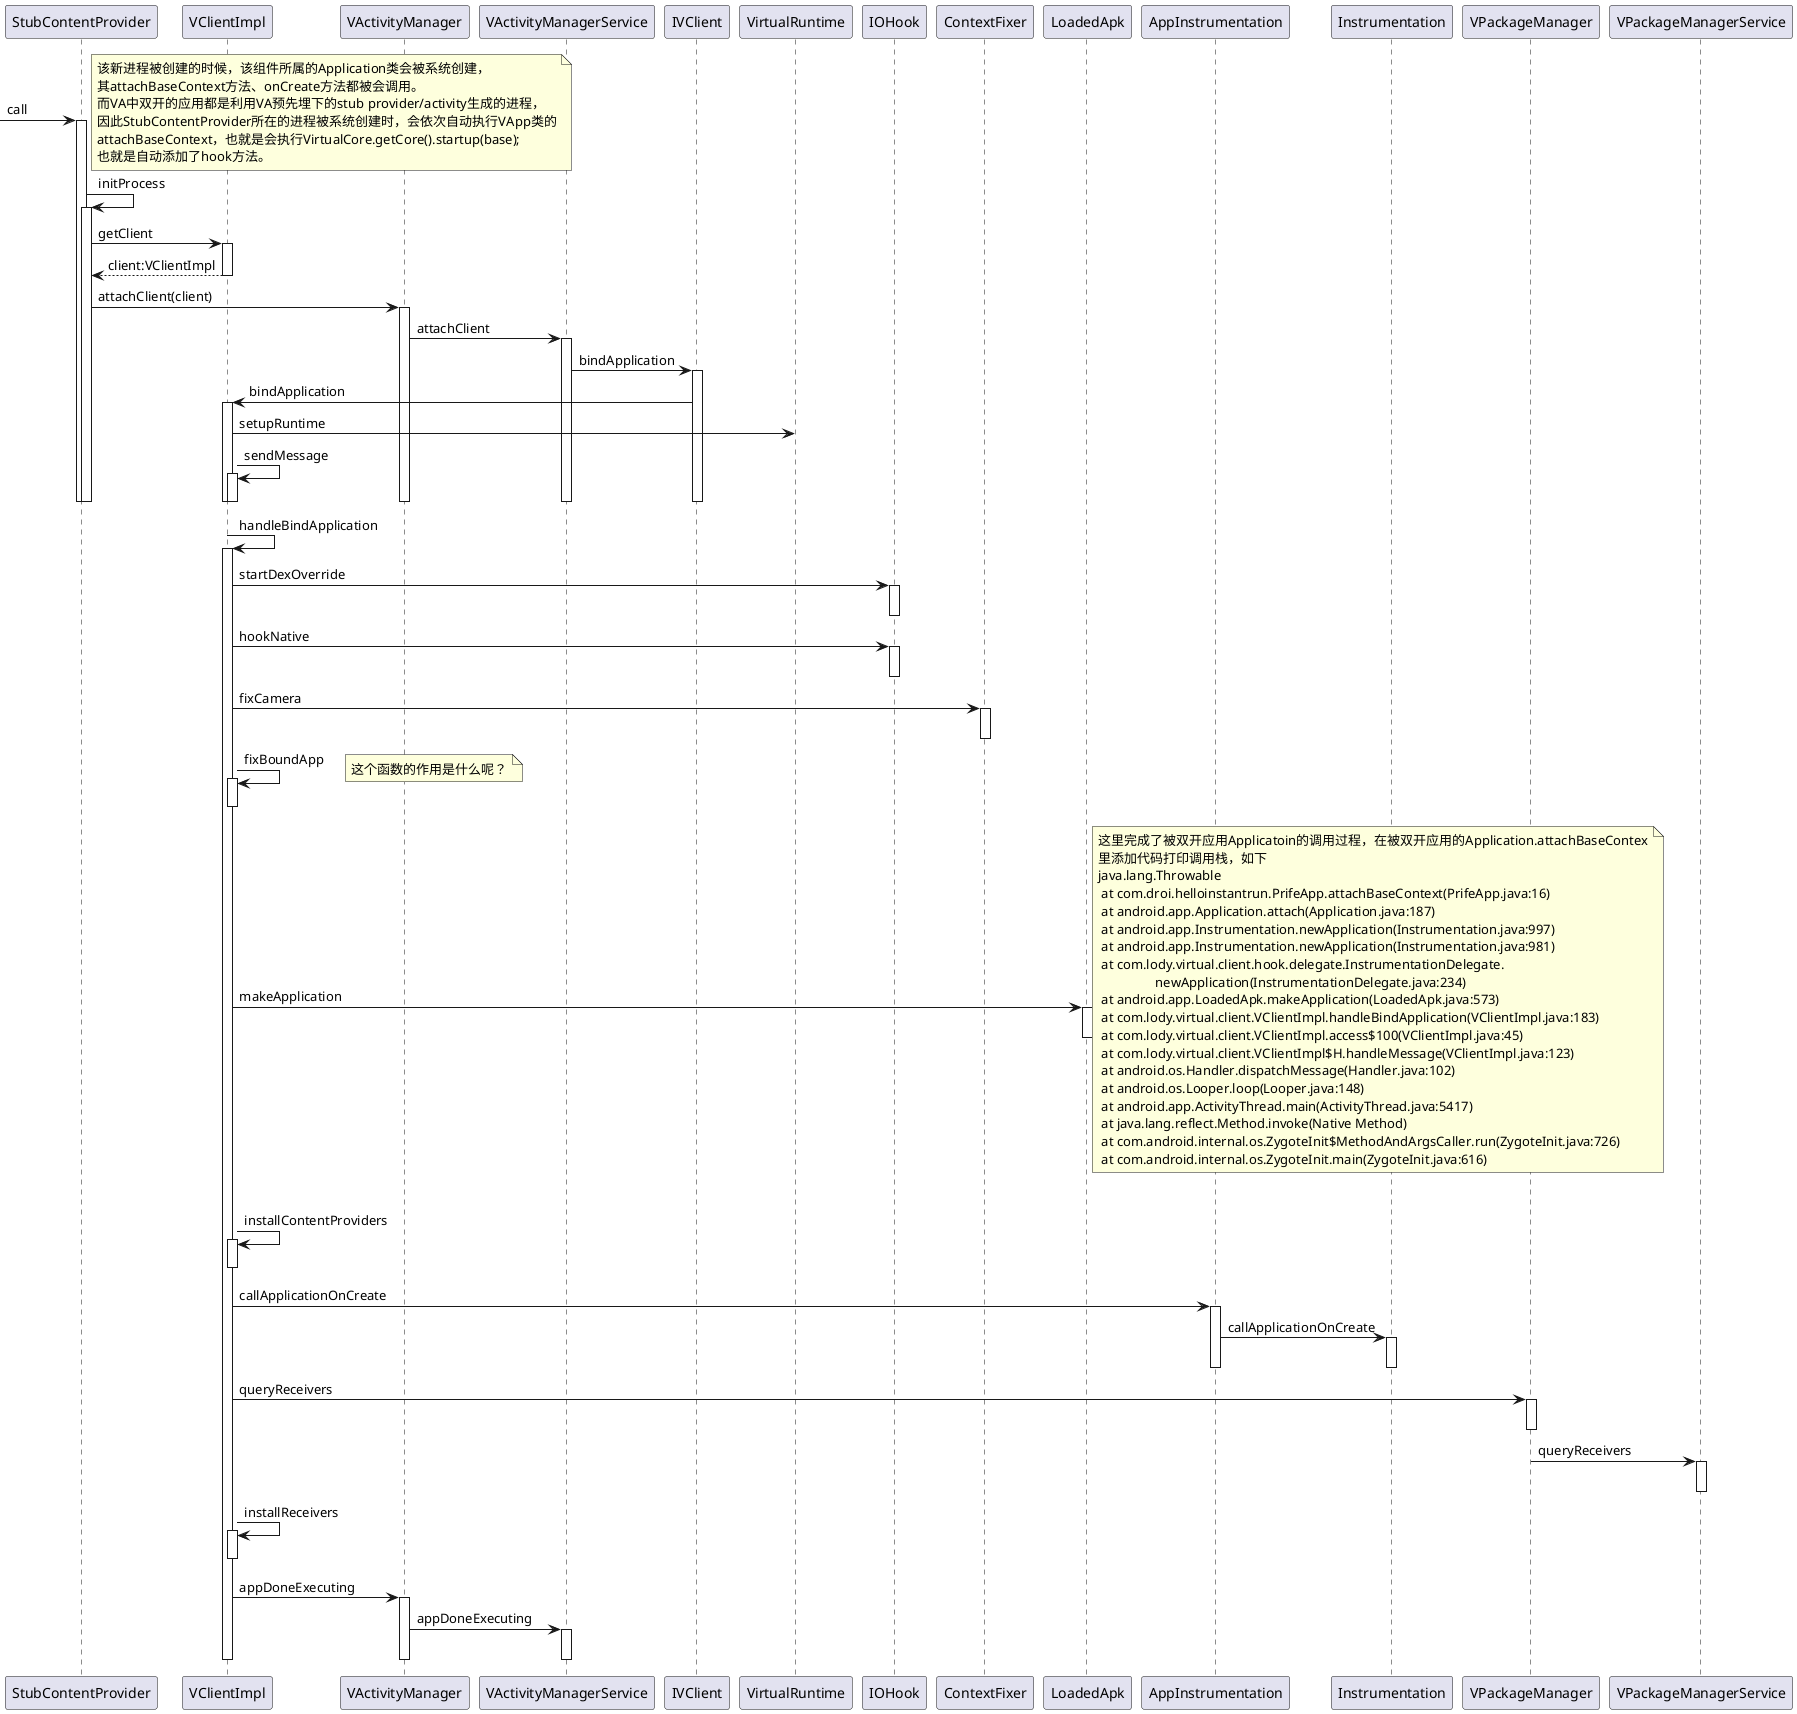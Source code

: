 @startuml

[-> StubContentProvider : call

note left
该新进程被创建的时候，该组件所属的Application类会被系统创建，
其attachBaseContext方法、onCreate方法都被会调用。
而VA中双开的应用都是利用VA预先埋下的stub provider/activity生成的进程，
因此StubContentProvider所在的进程被系统创建时，会依次自动执行VApp类的
attachBaseContext，也就是会执行VirtualCore.getCore().startup(base);
也就是自动添加了hook方法。
endnote

activate StubContentProvider
    StubContentProvider -> StubContentProvider : initProcess
    activate StubContentProvider
        StubContentProvider -> VClientImpl : getClient
        activate VClientImpl
            StubContentProvider <-- VClientImpl : client:VClientImpl
        deactivate VClientImpl

        StubContentProvider -> VActivityManager : attachClient(client)
        activate VActivityManager
                VActivityManager -> VActivityManagerService : attachClient
                activate VActivityManagerService
                    VActivityManagerService -> IVClient : bindApplication
                    activate IVClient
                        IVClient -> VClientImpl : bindApplication
                        activate VClientImpl
                            VClientImpl -> VirtualRuntime : setupRuntime
                            VClientImpl -> VClientImpl : sendMessage
                            activate VClientImpl
                            deactivate VClientImpl
                        deactivate VClientImpl
                    deactivate IVClient
                deactivate VActivityManagerService

        deactivate VActivityManager

    deactivate StubContentProvider
deactivate StubContentProvider

VClientImpl -> VClientImpl : handleBindApplication
activate VClientImpl
    VClientImpl -> IOHook : startDexOverride
    activate IOHook
    deactivate IOHook

    VClientImpl -> IOHook : hookNative
    activate IOHook
    deactivate IOHook

    VClientImpl -> ContextFixer : fixCamera
    activate ContextFixer
    deactivate ContextFixer

    VClientImpl -> VClientImpl : fixBoundApp
    activate VClientImpl
    deactivate VClientImpl
    note right
    这个函数的作用是什么呢？
    endnote

    VClientImpl -> LoadedApk : makeApplication
    activate LoadedApk
    deactivate LoadedApk
    note right
    这里完成了被双开应用Applicatoin的调用过程，在被双开应用的Application.attachBaseContex
    里添加代码打印调用栈，如下
    java.lang.Throwable
     at com.droi.helloinstantrun.PrifeApp.attachBaseContext(PrifeApp.java:16)
     at android.app.Application.attach(Application.java:187)
     at android.app.Instrumentation.newApplication(Instrumentation.java:997)
     at android.app.Instrumentation.newApplication(Instrumentation.java:981)
     at com.lody.virtual.client.hook.delegate.InstrumentationDelegate.
                     newApplication(InstrumentationDelegate.java:234)
     at android.app.LoadedApk.makeApplication(LoadedApk.java:573)
     at com.lody.virtual.client.VClientImpl.handleBindApplication(VClientImpl.java:183)
     at com.lody.virtual.client.VClientImpl.access$100(VClientImpl.java:45)
     at com.lody.virtual.client.VClientImpl$H.handleMessage(VClientImpl.java:123)
     at android.os.Handler.dispatchMessage(Handler.java:102)
     at android.os.Looper.loop(Looper.java:148)
     at android.app.ActivityThread.main(ActivityThread.java:5417)
     at java.lang.reflect.Method.invoke(Native Method)
     at com.android.internal.os.ZygoteInit$MethodAndArgsCaller.run(ZygoteInit.java:726)
     at com.android.internal.os.ZygoteInit.main(ZygoteInit.java:616)
    endnote

    VClientImpl -> VClientImpl : installContentProviders
    activate VClientImpl
    deactivate VClientImpl


    VClientImpl -> AppInstrumentation : callApplicationOnCreate
    activate AppInstrumentation
        AppInstrumentation -> Instrumentation : callApplicationOnCreate
        activate Instrumentation
        deactivate Instrumentation
    deactivate AppInstrumentation

    VClientImpl -> VPackageManager : queryReceivers
    activate VPackageManager
    deactivate VPackageManager

    VPackageManager -> VPackageManagerService : queryReceivers
    activate VPackageManagerService
    deactivate VPackageManagerService

    VClientImpl -> VClientImpl : installReceivers
    activate VClientImpl
    deactivate VClientImpl

    VClientImpl -> VActivityManager : appDoneExecuting
    activate VActivityManager
        VActivityManager -> VActivityManagerService : appDoneExecuting
        activate VActivityManagerService
        deactivate VActivityManagerService
    deactivate VActivityManager

deactivate VClientImpl

@enduml